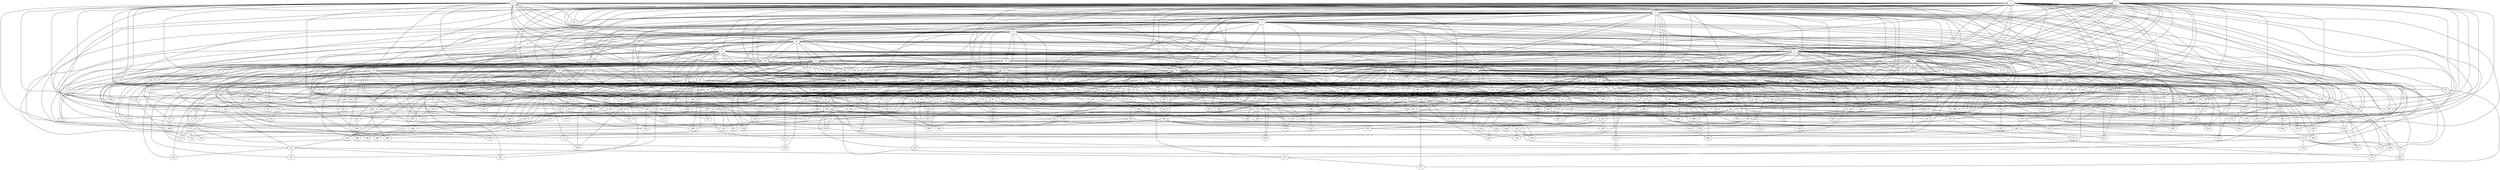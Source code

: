 strict graph "barabasi_albert_graph(400,3)" {
0;
1;
2;
3;
4;
5;
6;
7;
8;
9;
10;
11;
12;
13;
14;
15;
16;
17;
18;
19;
20;
21;
22;
23;
24;
25;
26;
27;
28;
29;
30;
31;
32;
33;
34;
35;
36;
37;
38;
39;
40;
41;
42;
43;
44;
45;
46;
47;
48;
49;
50;
51;
52;
53;
54;
55;
56;
57;
58;
59;
60;
61;
62;
63;
64;
65;
66;
67;
68;
69;
70;
71;
72;
73;
74;
75;
76;
77;
78;
79;
80;
81;
82;
83;
84;
85;
86;
87;
88;
89;
90;
91;
92;
93;
94;
95;
96;
97;
98;
99;
100;
101;
102;
103;
104;
105;
106;
107;
108;
109;
110;
111;
112;
113;
114;
115;
116;
117;
118;
119;
120;
121;
122;
123;
124;
125;
126;
127;
128;
129;
130;
131;
132;
133;
134;
135;
136;
137;
138;
139;
140;
141;
142;
143;
144;
145;
146;
147;
148;
149;
150;
151;
152;
153;
154;
155;
156;
157;
158;
159;
160;
161;
162;
163;
164;
165;
166;
167;
168;
169;
170;
171;
172;
173;
174;
175;
176;
177;
178;
179;
180;
181;
182;
183;
184;
185;
186;
187;
188;
189;
190;
191;
192;
193;
194;
195;
196;
197;
198;
199;
200;
201;
202;
203;
204;
205;
206;
207;
208;
209;
210;
211;
212;
213;
214;
215;
216;
217;
218;
219;
220;
221;
222;
223;
224;
225;
226;
227;
228;
229;
230;
231;
232;
233;
234;
235;
236;
237;
238;
239;
240;
241;
242;
243;
244;
245;
246;
247;
248;
249;
250;
251;
252;
253;
254;
255;
256;
257;
258;
259;
260;
261;
262;
263;
264;
265;
266;
267;
268;
269;
270;
271;
272;
273;
274;
275;
276;
277;
278;
279;
280;
281;
282;
283;
284;
285;
286;
287;
288;
289;
290;
291;
292;
293;
294;
295;
296;
297;
298;
299;
300;
301;
302;
303;
304;
305;
306;
307;
308;
309;
310;
311;
312;
313;
314;
315;
316;
317;
318;
319;
320;
321;
322;
323;
324;
325;
326;
327;
328;
329;
330;
331;
332;
333;
334;
335;
336;
337;
338;
339;
340;
341;
342;
343;
344;
345;
346;
347;
348;
349;
350;
351;
352;
353;
354;
355;
356;
357;
358;
359;
360;
361;
362;
363;
364;
365;
366;
367;
368;
369;
370;
371;
372;
373;
374;
375;
376;
377;
378;
379;
380;
381;
382;
383;
384;
385;
386;
387;
388;
389;
390;
391;
392;
393;
394;
395;
396;
397;
398;
399;
0 -- 385  [is_available=True, prob="0.394313761292"];
0 -- 3  [is_available=True, prob="1.0"];
0 -- 5  [is_available=True, prob="0.654101777728"];
0 -- 6  [is_available=True, prob="0.343181187937"];
0 -- 136  [is_available=True, prob="0.880665540861"];
0 -- 271  [is_available=True, prob="0.282402019379"];
0 -- 18  [is_available=True, prob="0.99222063134"];
0 -- 150  [is_available=True, prob="1.0"];
0 -- 196  [is_available=True, prob="0.437558964237"];
0 -- 218  [is_available=True, prob="0.308153723118"];
0 -- 39  [is_available=True, prob="0.78995483051"];
0 -- 168  [is_available=True, prob="0.84329902767"];
0 -- 43  [is_available=True, prob="1.0"];
0 -- 44  [is_available=True, prob="0.0202389104923"];
0 -- 179  [is_available=True, prob="0.932839503814"];
0 -- 52  [is_available=True, prob="0.690698798994"];
0 -- 185  [is_available=True, prob="0.0639375506415"];
0 -- 58  [is_available=True, prob="1.0"];
0 -- 61  [is_available=True, prob="1.0"];
0 -- 193  [is_available=True, prob="0.463833730071"];
0 -- 68  [is_available=True, prob="0.182783259467"];
0 -- 78  [is_available=True, prob="0.671964033312"];
0 -- 57  [is_available=True, prob="0.325505797895"];
0 -- 345  [is_available=True, prob="0.281977952379"];
0 -- 90  [is_available=True, prob="0.21672461201"];
0 -- 358  [is_available=True, prob="1.0"];
0 -- 106  [is_available=True, prob="0.0675638504189"];
0 -- 317  [is_available=True, prob="0.841090440211"];
1 -- 3  [is_available=True, prob="0.17289046377"];
1 -- 4  [is_available=True, prob="0.0844932435317"];
1 -- 9  [is_available=True, prob="1.0"];
1 -- 11  [is_available=True, prob="0.702603375272"];
1 -- 141  [is_available=True, prob="0.022009877071"];
1 -- 144  [is_available=True, prob="0.0303265347877"];
1 -- 145  [is_available=True, prob="0.41437947647"];
1 -- 19  [is_available=True, prob="0.0957056341578"];
1 -- 151  [is_available=True, prob="0.093768069585"];
1 -- 132  [is_available=True, prob="1.0"];
1 -- 27  [is_available=True, prob="1.0"];
1 -- 286  [is_available=True, prob="0.093671885538"];
1 -- 393  [is_available=True, prob="0.550788755157"];
1 -- 161  [is_available=True, prob="0.411357672554"];
1 -- 34  [is_available=True, prob="0.941772521185"];
1 -- 36  [is_available=True, prob="0.469796389935"];
1 -- 37  [is_available=True, prob="0.170269303869"];
1 -- 40  [is_available=True, prob="0.863376039141"];
1 -- 45  [is_available=True, prob="0.254480552637"];
1 -- 302  [is_available=True, prob="0.570142380076"];
1 -- 47  [is_available=True, prob="0.797404062237"];
1 -- 308  [is_available=True, prob="1.0"];
1 -- 55  [is_available=True, prob="0.175141001326"];
1 -- 59  [is_available=True, prob="0.870994369005"];
1 -- 194  [is_available=True, prob="0.378181216419"];
1 -- 68  [is_available=True, prob="0.176876482402"];
1 -- 69  [is_available=True, prob="0.881300168732"];
1 -- 73  [is_available=True, prob="0.690957624514"];
1 -- 330  [is_available=True, prob="0.0287815808209"];
1 -- 223  [is_available=True, prob="0.333345741417"];
1 -- 109  [is_available=True, prob="1.0"];
1 -- 239  [is_available=True, prob="0.690442607396"];
1 -- 368  [is_available=True, prob="0.658569557542"];
1 -- 147  [is_available=True, prob="1.0"];
1 -- 125  [is_available=True, prob="1.0"];
2 -- 3  [is_available=True, prob="0.589399490335"];
2 -- 4  [is_available=True, prob="0.682462065078"];
2 -- 5  [is_available=True, prob="0.115576549317"];
2 -- 6  [is_available=True, prob="0.0539365175598"];
2 -- 7  [is_available=True, prob="1.0"];
2 -- 8  [is_available=True, prob="0.181760852314"];
2 -- 9  [is_available=True, prob="0.786286452931"];
2 -- 12  [is_available=True, prob="0.678940836265"];
2 -- 15  [is_available=True, prob="1.0"];
2 -- 279  [is_available=True, prob="0.0683823291055"];
2 -- 265  [is_available=True, prob="1.0"];
2 -- 29  [is_available=True, prob="0.837421978709"];
2 -- 133  [is_available=True, prob="0.882662780864"];
2 -- 392  [is_available=True, prob="0.558900528958"];
2 -- 306  [is_available=True, prob="0.800922034667"];
2 -- 52  [is_available=True, prob="0.746683112681"];
2 -- 181  [is_available=True, prob="0.422790213194"];
2 -- 137  [is_available=True, prob="1.0"];
2 -- 316  [is_available=True, prob="0.092068958619"];
2 -- 61  [is_available=True, prob="0.0987425329142"];
2 -- 319  [is_available=True, prob="0.392210651"];
2 -- 193  [is_available=True, prob="0.226948528951"];
2 -- 198  [is_available=True, prob="0.450528543505"];
2 -- 73  [is_available=True, prob="0.576751426661"];
2 -- 348  [is_available=True, prob="0.533007238959"];
2 -- 97  [is_available=True, prob="0.38988398753"];
2 -- 379  [is_available=True, prob="0.644943244958"];
2 -- 235  [is_available=True, prob="0.0170993801641"];
2 -- 240  [is_available=True, prob="0.0343444953759"];
2 -- 248  [is_available=True, prob="0.314544407326"];
2 -- 123  [is_available=True, prob="1.0"];
2 -- 252  [is_available=True, prob="1.0"];
2 -- 126  [is_available=True, prob="0.718813450233"];
2 -- 383  [is_available=True, prob="0.234592883311"];
3 -- 4  [is_available=True, prob="0.986976168513"];
3 -- 5  [is_available=True, prob="0.506207994901"];
3 -- 7  [is_available=True, prob="0.918543681799"];
3 -- 136  [is_available=True, prob="0.753285453149"];
3 -- 388  [is_available=True, prob="1.0"];
3 -- 12  [is_available=True, prob="1.0"];
3 -- 18  [is_available=True, prob="0.373197428172"];
3 -- 19  [is_available=True, prob="0.861636109286"];
3 -- 148  [is_available=True, prob="0.194882407831"];
3 -- 22  [is_available=True, prob="0.0785268070498"];
3 -- 279  [is_available=True, prob="0.0084181069426"];
3 -- 25  [is_available=True, prob="0.88740172792"];
3 -- 26  [is_available=True, prob="0.694952360195"];
3 -- 29  [is_available=True, prob="0.778084952485"];
3 -- 133  [is_available=True, prob="0.637481283922"];
3 -- 32  [is_available=True, prob="0.0594458809933"];
3 -- 33  [is_available=True, prob="1.0"];
3 -- 34  [is_available=True, prob="0.736754379625"];
3 -- 35  [is_available=True, prob="0.567095809769"];
3 -- 293  [is_available=True, prob="0.603470121908"];
3 -- 300  [is_available=True, prob="0.826680077082"];
3 -- 174  [is_available=True, prob="0.471706217645"];
3 -- 304  [is_available=True, prob="0.117854405297"];
3 -- 48  [is_available=True, prob="0.908033686713"];
3 -- 178  [is_available=True, prob="1.0"];
3 -- 179  [is_available=True, prob="0.0392690528206"];
3 -- 188  [is_available=True, prob="0.976289444626"];
3 -- 61  [is_available=True, prob="0.809474825187"];
3 -- 63  [is_available=True, prob="0.186414367082"];
3 -- 326  [is_available=True, prob="0.175800675185"];
3 -- 72  [is_available=True, prob="0.363180631817"];
3 -- 77  [is_available=True, prob="0.451476949343"];
3 -- 206  [is_available=True, prob="0.906861313383"];
3 -- 338  [is_available=True, prob="0.834654834631"];
3 -- 83  [is_available=True, prob="0.874420475316"];
3 -- 84  [is_available=True, prob="0.793374782394"];
3 -- 85  [is_available=True, prob="0.109701577388"];
3 -- 344  [is_available=True, prob="1.0"];
3 -- 217  [is_available=True, prob="0.461530102276"];
3 -- 227  [is_available=True, prob="1.0"];
3 -- 363  [is_available=True, prob="0.50551490816"];
3 -- 114  [is_available=True, prob="0.0152439262559"];
3 -- 247  [is_available=True, prob="0.162096169317"];
3 -- 121  [is_available=True, prob="0.229890575556"];
4 -- 7  [is_available=True, prob="0.209555291699"];
4 -- 393  [is_available=True, prob="0.416983784868"];
4 -- 10  [is_available=True, prob="0.871821760726"];
4 -- 130  [is_available=True, prob="1.0"];
4 -- 14  [is_available=True, prob="1.0"];
4 -- 259  [is_available=True, prob="0.561857903113"];
4 -- 20  [is_available=True, prob="0.628193095092"];
4 -- 23  [is_available=True, prob="0.236600619495"];
4 -- 24  [is_available=True, prob="1.0"];
4 -- 153  [is_available=True, prob="0.415909172619"];
4 -- 283  [is_available=True, prob="0.302567679415"];
4 -- 28  [is_available=True, prob="0.418983390597"];
4 -- 285  [is_available=True, prob="1.0"];
4 -- 287  [is_available=True, prob="0.863900305824"];
4 -- 38  [is_available=True, prob="0.493987495372"];
4 -- 39  [is_available=True, prob="0.715589865164"];
4 -- 41  [is_available=True, prob="0.360285477586"];
4 -- 46  [is_available=True, prob="0.377353123375"];
4 -- 175  [is_available=True, prob="0.557796047191"];
4 -- 176  [is_available=True, prob="1.0"];
4 -- 50  [is_available=True, prob="0.225109439898"];
4 -- 51  [is_available=True, prob="0.589745063309"];
4 -- 54  [is_available=True, prob="0.082371177494"];
4 -- 68  [is_available=True, prob="1.0"];
4 -- 69  [is_available=True, prob="0.0854696001282"];
4 -- 326  [is_available=True, prob="0.347427641794"];
4 -- 397  [is_available=True, prob="0.638014786808"];
4 -- 81  [is_available=True, prob="0.664785256347"];
4 -- 83  [is_available=True, prob="0.469473480751"];
4 -- 84  [is_available=True, prob="0.748251721308"];
4 -- 89  [is_available=True, prob="0.218927979197"];
4 -- 94  [is_available=True, prob="0.406298256891"];
4 -- 97  [is_available=True, prob="1.0"];
4 -- 100  [is_available=True, prob="1.0"];
4 -- 102  [is_available=True, prob="0.237963473369"];
4 -- 248  [is_available=True, prob="0.977286084855"];
5 -- 6  [is_available=True, prob="1.0"];
5 -- 8  [is_available=True, prob="0.400160092332"];
5 -- 15  [is_available=True, prob="0.680035125023"];
5 -- 16  [is_available=True, prob="0.817738862347"];
5 -- 131  [is_available=True, prob="0.741061414785"];
5 -- 149  [is_available=True, prob="0.714820807917"];
5 -- 235  [is_available=True, prob="0.0127585709801"];
5 -- 27  [is_available=True, prob="1.0"];
5 -- 31  [is_available=True, prob="0.4902097378"];
5 -- 32  [is_available=True, prob="1.0"];
5 -- 36  [is_available=True, prob="0.465599617044"];
5 -- 45  [is_available=True, prob="0.219715196313"];
5 -- 287  [is_available=True, prob="0.0948845764882"];
5 -- 178  [is_available=True, prob="0.654484210879"];
5 -- 54  [is_available=True, prob="1.0"];
5 -- 184  [is_available=True, prob="1.0"];
5 -- 159  [is_available=True, prob="1.0"];
5 -- 60  [is_available=True, prob="0.17260983914"];
5 -- 64  [is_available=True, prob="0.605097187832"];
5 -- 70  [is_available=True, prob="0.570674224074"];
5 -- 275  [is_available=True, prob="0.388848762023"];
5 -- 76  [is_available=True, prob="1.0"];
5 -- 80  [is_available=True, prob="0.951491103376"];
5 -- 219  [is_available=True, prob="0.421940069809"];
5 -- 95  [is_available=True, prob="0.789948524656"];
5 -- 315  [is_available=True, prob="0.76385320585"];
5 -- 107  [is_available=True, prob="1.0"];
5 -- 241  [is_available=True, prob="1.0"];
5 -- 115  [is_available=True, prob="0.660350991134"];
5 -- 120  [is_available=True, prob="0.975352923101"];
5 -- 127  [is_available=True, prob="0.898121887719"];
6 -- 128  [is_available=True, prob="0.412645776463"];
6 -- 8  [is_available=True, prob="0.111936686937"];
6 -- 12  [is_available=True, prob="0.447203459487"];
6 -- 194  [is_available=True, prob="0.519119628674"];
6 -- 16  [is_available=True, prob="0.209992873146"];
6 -- 274  [is_available=True, prob="1.0"];
6 -- 20  [is_available=True, prob="0.816176985957"];
6 -- 26  [is_available=True, prob="0.448689075538"];
6 -- 283  [is_available=True, prob="0.432277391292"];
6 -- 30  [is_available=True, prob="0.640185284293"];
6 -- 133  [is_available=True, prob="0.0335177927154"];
6 -- 38  [is_available=True, prob="0.333306153884"];
6 -- 40  [is_available=True, prob="0.451841425703"];
6 -- 170  [is_available=True, prob="0.836780840206"];
6 -- 49  [is_available=True, prob="0.938828571085"];
6 -- 180  [is_available=True, prob="0.180669510805"];
6 -- 55  [is_available=True, prob="0.881360485674"];
6 -- 66  [is_available=True, prob="0.858379829753"];
6 -- 389  [is_available=True, prob="0.980278014173"];
6 -- 77  [is_available=True, prob="0.52484227947"];
6 -- 386  [is_available=True, prob="0.69003366812"];
6 -- 207  [is_available=True, prob="1.0"];
6 -- 209  [is_available=True, prob="0.00884994461302"];
6 -- 86  [is_available=True, prob="1.0"];
6 -- 218  [is_available=True, prob="0.672721296515"];
6 -- 354  [is_available=True, prob="1.0"];
6 -- 166  [is_available=True, prob="0.213902032215"];
6 -- 239  [is_available=True, prob="1.0"];
6 -- 113  [is_available=True, prob="0.271219208015"];
6 -- 370  [is_available=True, prob="0.470092769107"];
6 -- 251  [is_available=True, prob="0.507237514257"];
6 -- 126  [is_available=True, prob="1.0"];
7 -- 11  [is_available=True, prob="0.294021329704"];
7 -- 13  [is_available=True, prob="0.25752649087"];
7 -- 14  [is_available=True, prob="0.689507675416"];
7 -- 21  [is_available=True, prob="1.0"];
7 -- 24  [is_available=True, prob="1.0"];
7 -- 161  [is_available=True, prob="1.0"];
7 -- 292  [is_available=True, prob="0.504329411493"];
7 -- 44  [is_available=True, prob="1.0"];
7 -- 174  [is_available=True, prob="1.0"];
7 -- 191  [is_available=True, prob="1.0"];
7 -- 197  [is_available=True, prob="0.118928473961"];
7 -- 289  [is_available=True, prob="1.0"];
7 -- 354  [is_available=True, prob="0.323538293385"];
7 -- 85  [is_available=True, prob="1.0"];
7 -- 346  [is_available=True, prob="0.594911533729"];
7 -- 97  [is_available=True, prob="0.673637206995"];
7 -- 98  [is_available=True, prob="0.286698421383"];
7 -- 355  [is_available=True, prob="0.632480250429"];
7 -- 234  [is_available=True, prob="0.150426622196"];
7 -- 112  [is_available=True, prob="0.86293375826"];
7 -- 241  [is_available=True, prob="0.856134732546"];
7 -- 117  [is_available=True, prob="0.274899271632"];
8 -- 9  [is_available=True, prob="0.95459509378"];
8 -- 10  [is_available=True, prob="0.694763260849"];
8 -- 11  [is_available=True, prob="0.249609098591"];
8 -- 16  [is_available=True, prob="0.851275896484"];
8 -- 273  [is_available=True, prob="0.816119819057"];
8 -- 18  [is_available=True, prob="0.797312138569"];
8 -- 195  [is_available=True, prob="1.0"];
8 -- 150  [is_available=True, prob="0.0182472721622"];
8 -- 303  [is_available=True, prob="0.220543187991"];
8 -- 176  [is_available=True, prob="0.0393654933338"];
8 -- 43  [is_available=True, prob="1.0"];
8 -- 46  [is_available=True, prob="0.386371114944"];
8 -- 47  [is_available=True, prob="0.0622021814411"];
8 -- 48  [is_available=True, prob="0.604137329644"];
8 -- 192  [is_available=True, prob="1.0"];
8 -- 67  [is_available=True, prob="0.000635975315844"];
8 -- 92  [is_available=True, prob="0.264382029506"];
8 -- 225  [is_available=True, prob="0.80326431921"];
8 -- 357  [is_available=True, prob="0.17032330312"];
8 -- 233  [is_available=True, prob="0.957349464552"];
8 -- 121  [is_available=True, prob="1.0"];
8 -- 122  [is_available=True, prob="0.71618905404"];
8 -- 252  [is_available=True, prob="1.0"];
9 -- 256  [is_available=True, prob="1.0"];
9 -- 10  [is_available=True, prob="0.713588706801"];
9 -- 142  [is_available=True, prob="0.86243531214"];
9 -- 143  [is_available=True, prob="1.0"];
9 -- 17  [is_available=True, prob="0.504214680673"];
9 -- 19  [is_available=True, prob="0.372305723985"];
9 -- 20  [is_available=True, prob="0.303064963778"];
9 -- 23  [is_available=True, prob="1.0"];
9 -- 288  [is_available=True, prob="0.658566057872"];
9 -- 34  [is_available=True, prob="0.632573789211"];
9 -- 38  [is_available=True, prob="1.0"];
9 -- 167  [is_available=True, prob="0.298232252235"];
9 -- 168  [is_available=True, prob="1.0"];
9 -- 43  [is_available=True, prob="0.909490949775"];
9 -- 301  [is_available=True, prob="0.0127600699325"];
9 -- 47  [is_available=True, prob="0.858983511868"];
9 -- 51  [is_available=True, prob="0.368770566378"];
9 -- 310  [is_available=True, prob="0.422674444002"];
9 -- 202  [is_available=True, prob="0.142717477822"];
9 -- 195  [is_available=True, prob="1.0"];
9 -- 374  [is_available=True, prob="0.141006352683"];
9 -- 74  [is_available=True, prob="1.0"];
9 -- 204  [is_available=True, prob="0.859453542677"];
9 -- 80  [is_available=True, prob="0.289441030231"];
9 -- 91  [is_available=True, prob="0.278185552625"];
9 -- 221  [is_available=True, prob="0.3018382854"];
9 -- 356  [is_available=True, prob="0.252066079919"];
9 -- 229  [is_available=True, prob="1.0"];
9 -- 116  [is_available=True, prob="0.166371784519"];
9 -- 349  [is_available=True, prob="0.462054365896"];
9 -- 376  [is_available=True, prob="0.784937099087"];
9 -- 148  [is_available=True, prob="0.741906536713"];
10 -- 260  [is_available=True, prob="0.879829097784"];
10 -- 13  [is_available=True, prob="1.0"];
10 -- 14  [is_available=True, prob="0.617459166739"];
10 -- 15  [is_available=True, prob="1.0"];
10 -- 17  [is_available=True, prob="0.32282391649"];
10 -- 21  [is_available=True, prob="0.343013099003"];
10 -- 22  [is_available=True, prob="0.863215848848"];
10 -- 25  [is_available=True, prob="0.756988906419"];
10 -- 26  [is_available=True, prob="0.415336438674"];
10 -- 28  [is_available=True, prob="1.0"];
10 -- 346  [is_available=True, prob="0.733019730419"];
10 -- 30  [is_available=True, prob="0.0179877945843"];
10 -- 41  [is_available=True, prob="1.0"];
10 -- 44  [is_available=True, prob="0.517432291339"];
10 -- 221  [is_available=True, prob="1.0"];
10 -- 52  [is_available=True, prob="0.427475193102"];
10 -- 53  [is_available=True, prob="0.809838347185"];
10 -- 300  [is_available=True, prob="0.047115064126"];
10 -- 58  [is_available=True, prob="0.623884032696"];
10 -- 60  [is_available=True, prob="0.0375203939251"];
10 -- 64  [is_available=True, prob="0.487908875398"];
10 -- 67  [is_available=True, prob="0.634073725152"];
10 -- 69  [is_available=True, prob="0.901652743096"];
10 -- 71  [is_available=True, prob="1.0"];
10 -- 72  [is_available=True, prob="0.898288231572"];
10 -- 311  [is_available=True, prob="1.0"];
10 -- 78  [is_available=True, prob="0.292520073426"];
10 -- 337  [is_available=True, prob="0.166852091011"];
10 -- 338  [is_available=True, prob="0.0484728804352"];
10 -- 341  [is_available=True, prob="0.525854702146"];
10 -- 87  [is_available=True, prob="0.195827969407"];
10 -- 218  [is_available=True, prob="1.0"];
10 -- 143  [is_available=True, prob="0.43979701657"];
10 -- 93  [is_available=True, prob="0.617667268906"];
10 -- 222  [is_available=True, prob="0.927867054968"];
10 -- 145  [is_available=True, prob="0.107588900916"];
10 -- 111  [is_available=True, prob="0.785505545479"];
10 -- 116  [is_available=True, prob="0.149493070485"];
10 -- 381  [is_available=True, prob="0.0910179006191"];
11 -- 13  [is_available=True, prob="0.508668614663"];
11 -- 146  [is_available=True, prob="1.0"];
11 -- 157  [is_available=True, prob="0.569491647223"];
12 -- 134  [is_available=True, prob="0.116468813046"];
12 -- 392  [is_available=True, prob="1.0"];
12 -- 197  [is_available=True, prob="1.0"];
12 -- 17  [is_available=True, prob="0.510735786851"];
12 -- 210  [is_available=True, prob="1.0"];
12 -- 87  [is_available=True, prob="0.991773600392"];
12 -- 56  [is_available=True, prob="1.0"];
12 -- 282  [is_available=True, prob="1.0"];
12 -- 31  [is_available=True, prob="0.920922380549"];
13 -- 98  [is_available=True, prob="1.0"];
13 -- 265  [is_available=True, prob="1.0"];
13 -- 204  [is_available=True, prob="0.74706188336"];
13 -- 206  [is_available=True, prob="1.0"];
13 -- 240  [is_available=True, prob="1.0"];
13 -- 254  [is_available=True, prob="0.643030015697"];
13 -- 214  [is_available=True, prob="0.563823840988"];
13 -- 158  [is_available=True, prob="0.23523615724"];
14 -- 96  [is_available=True, prob="0.116921315187"];
14 -- 306  [is_available=True, prob="1.0"];
14 -- 340  [is_available=True, prob="1.0"];
14 -- 29  [is_available=True, prob="0.117868797899"];
15 -- 146  [is_available=True, prob="0.936598608418"];
15 -- 21  [is_available=True, prob="0.47892457558"];
15 -- 23  [is_available=True, prob="0.664555024546"];
15 -- 25  [is_available=True, prob="0.330679531241"];
15 -- 157  [is_available=True, prob="0.00646470935563"];
15 -- 286  [is_available=True, prob="0.156988724772"];
15 -- 32  [is_available=True, prob="1.0"];
15 -- 166  [is_available=True, prob="1.0"];
15 -- 42  [is_available=True, prob="1.0"];
15 -- 172  [is_available=True, prob="0.460990084405"];
15 -- 301  [is_available=True, prob="0.0902778780805"];
15 -- 64  [is_available=True, prob="0.796025959516"];
15 -- 327  [is_available=True, prob="0.624066602149"];
15 -- 74  [is_available=True, prob="0.85562270962"];
15 -- 332  [is_available=True, prob="0.37412214018"];
15 -- 205  [is_available=True, prob="1.0"];
15 -- 212  [is_available=True, prob="0.949701023836"];
15 -- 92  [is_available=True, prob="0.724115819169"];
15 -- 95  [is_available=True, prob="1.0"];
15 -- 226  [is_available=True, prob="0.620156076423"];
15 -- 101  [is_available=True, prob="1.0"];
15 -- 242  [is_available=True, prob="0.601498591811"];
16 -- 256  [is_available=True, prob="0.1304569855"];
16 -- 132  [is_available=True, prob="0.286101482784"];
16 -- 39  [is_available=True, prob="0.486483438538"];
16 -- 138  [is_available=True, prob="1.0"];
16 -- 171  [is_available=True, prob="0.848725180199"];
16 -- 173  [is_available=True, prob="1.0"];
16 -- 80  [is_available=True, prob="0.798315641996"];
16 -- 152  [is_available=True, prob="0.0234344953141"];
16 -- 24  [is_available=True, prob="1.0"];
16 -- 185  [is_available=True, prob="0.448152930335"];
16 -- 186  [is_available=True, prob="1.0"];
16 -- 362  [is_available=True, prob="0.00875094401587"];
16 -- 394  [is_available=True, prob="1.0"];
17 -- 160  [is_available=True, prob="0.862841744081"];
17 -- 35  [is_available=True, prob="0.287492117463"];
17 -- 36  [is_available=True, prob="1.0"];
17 -- 261  [is_available=True, prob="1.0"];
17 -- 70  [is_available=True, prob="0.309537214266"];
17 -- 115  [is_available=True, prob="0.57299396017"];
17 -- 247  [is_available=True, prob="0.288157770816"];
17 -- 344  [is_available=True, prob="0.525099196512"];
17 -- 293  [is_available=True, prob="1.0"];
18 -- 70  [is_available=True, prob="0.657963094295"];
18 -- 172  [is_available=True, prob="0.845478473338"];
18 -- 48  [is_available=True, prob="1.0"];
18 -- 81  [is_available=True, prob="0.514146743562"];
18 -- 251  [is_available=True, prob="0.518863669753"];
18 -- 87  [is_available=True, prob="0.986301838886"];
18 -- 344  [is_available=True, prob="0.453322056078"];
18 -- 59  [is_available=True, prob="0.59134546549"];
19 -- 164  [is_available=True, prob="1.0"];
19 -- 261  [is_available=True, prob="0.839224430063"];
19 -- 264  [is_available=True, prob="0.365455355622"];
19 -- 170  [is_available=True, prob="0.316891070907"];
19 -- 383  [is_available=True, prob="0.529956105442"];
19 -- 183  [is_available=True, prob="1.0"];
19 -- 152  [is_available=True, prob="0.344001045529"];
19 -- 314  [is_available=True, prob="0.842462686687"];
19 -- 191  [is_available=True, prob="0.112737825535"];
19 -- 253  [is_available=True, prob="0.190652084102"];
19 -- 63  [is_available=True, prob="1.0"];
20 -- 123  [is_available=True, prob="0.853398380535"];
20 -- 118  [is_available=True, prob="0.925590316833"];
20 -- 107  [is_available=True, prob="1.0"];
20 -- 50  [is_available=True, prob="1.0"];
20 -- 22  [is_available=True, prob="0.408975893091"];
20 -- 105  [is_available=True, prob="0.674548946315"];
20 -- 186  [is_available=True, prob="1.0"];
20 -- 119  [is_available=True, prob="0.680073501654"];
20 -- 28  [is_available=True, prob="0.164202840166"];
20 -- 62  [is_available=True, prob="0.0516414076903"];
21 -- 33  [is_available=True, prob="1.0"];
21 -- 259  [is_available=True, prob="0.891481159853"];
21 -- 246  [is_available=True, prob="1.0"];
21 -- 169  [is_available=True, prob="0.787723293041"];
21 -- 213  [is_available=True, prob="0.638039893965"];
21 -- 86  [is_available=True, prob="0.990044858238"];
21 -- 280  [is_available=True, prob="0.427656861515"];
21 -- 155  [is_available=True, prob="0.405314077437"];
21 -- 325  [is_available=True, prob="1.0"];
22 -- 158  [is_available=True, prob="0.619535210444"];
22 -- 162  [is_available=True, prob="0.0275128473556"];
22 -- 170  [is_available=True, prob="0.750633342451"];
22 -- 171  [is_available=True, prob="0.141825622563"];
22 -- 45  [is_available=True, prob="0.178413770856"];
22 -- 184  [is_available=True, prob="0.629751482143"];
22 -- 187  [is_available=True, prob="1.0"];
22 -- 394  [is_available=True, prob="0.205545540532"];
22 -- 318  [is_available=True, prob="0.0441672435705"];
22 -- 65  [is_available=True, prob="1.0"];
22 -- 202  [is_available=True, prob="1.0"];
22 -- 79  [is_available=True, prob="0.392322870494"];
22 -- 338  [is_available=True, prob="0.578062861273"];
22 -- 212  [is_available=True, prob="0.290394850216"];
22 -- 88  [is_available=True, prob="0.88937035255"];
22 -- 335  [is_available=True, prob="1.0"];
22 -- 228  [is_available=True, prob="0.987866090245"];
22 -- 104  [is_available=True, prob="0.893506811482"];
22 -- 120  [is_available=True, prob="0.622213568547"];
22 -- 121  [is_available=True, prob="0.993982207561"];
22 -- 381  [is_available=True, prob="0.405022232072"];
22 -- 127  [is_available=True, prob="1.0"];
23 -- 96  [is_available=True, prob="0.533434957487"];
23 -- 390  [is_available=True, prob="1.0"];
23 -- 166  [is_available=True, prob="0.729830690928"];
23 -- 104  [is_available=True, prob="0.501711812874"];
23 -- 78  [is_available=True, prob="1.0"];
23 -- 200  [is_available=True, prob="0.205352272687"];
23 -- 213  [is_available=True, prob="0.425893178807"];
23 -- 41  [is_available=True, prob="0.0309880731506"];
23 -- 185  [is_available=True, prob="0.492129849151"];
23 -- 122  [is_available=True, prob="1.0"];
23 -- 378  [is_available=True, prob="1.0"];
24 -- 322  [is_available=True, prob="0.9868314072"];
24 -- 134  [is_available=True, prob="0.605548205005"];
24 -- 108  [is_available=True, prob="1.0"];
24 -- 111  [is_available=True, prob="0.791602219991"];
24 -- 49  [is_available=True, prob="0.25221810294"];
24 -- 148  [is_available=True, prob="0.499765331629"];
24 -- 373  [is_available=True, prob="1.0"];
24 -- 182  [is_available=True, prob="0.425370162678"];
24 -- 88  [is_available=True, prob="1.0"];
24 -- 63  [is_available=True, prob="0.838560378772"];
24 -- 31  [is_available=True, prob="0.910924687173"];
25 -- 134  [is_available=True, prob="0.202052231547"];
25 -- 270  [is_available=True, prob="1.0"];
25 -- 283  [is_available=True, prob="0.269622258362"];
25 -- 290  [is_available=True, prob="0.986834103658"];
25 -- 27  [is_available=True, prob="0.780298186302"];
25 -- 165  [is_available=True, prob="0.538160443955"];
25 -- 40  [is_available=True, prob="0.152983082333"];
25 -- 298  [is_available=True, prob="0.27097638806"];
25 -- 51  [is_available=True, prob="1.0"];
25 -- 54  [is_available=True, prob="1.0"];
25 -- 313  [is_available=True, prob="0.946783038868"];
25 -- 398  [is_available=True, prob="0.7488111757"];
25 -- 219  [is_available=True, prob="0.207185347981"];
25 -- 93  [is_available=True, prob="1.0"];
25 -- 230  [is_available=True, prob="0.699581600586"];
25 -- 234  [is_available=True, prob="0.869517115497"];
25 -- 363  [is_available=True, prob="0.745053051707"];
25 -- 240  [is_available=True, prob="1.0"];
25 -- 245  [is_available=True, prob="0.34950813991"];
25 -- 253  [is_available=True, prob="0.0865049854829"];
26 -- 224  [is_available=True, prob="0.997189276866"];
26 -- 194  [is_available=True, prob="0.755073126329"];
26 -- 37  [is_available=True, prob="0.0540689491211"];
26 -- 296  [is_available=True, prob="0.0805322438559"];
26 -- 203  [is_available=True, prob="0.578568187885"];
26 -- 204  [is_available=True, prob="0.831629559594"];
26 -- 142  [is_available=True, prob="0.863614242566"];
26 -- 207  [is_available=True, prob="0.119037273328"];
26 -- 112  [is_available=True, prob="0.263323258149"];
26 -- 280  [is_available=True, prob="0.0504209021088"];
26 -- 115  [is_available=True, prob="0.909941574721"];
26 -- 214  [is_available=True, prob="0.195754473547"];
26 -- 55  [is_available=True, prob="0.329282139183"];
26 -- 56  [is_available=True, prob="0.850491381722"];
26 -- 313  [is_available=True, prob="1.0"];
26 -- 90  [is_available=True, prob="0.654236674043"];
26 -- 374  [is_available=True, prob="0.933014915532"];
26 -- 30  [is_available=True, prob="0.160977005469"];
27 -- 163  [is_available=True, prob="0.423724571993"];
27 -- 241  [is_available=True, prob="0.768973995253"];
27 -- 83  [is_available=True, prob="0.478641128876"];
27 -- 59  [is_available=True, prob="0.0878726244559"];
28 -- 384  [is_available=True, prob="1.0"];
28 -- 296  [is_available=True, prob="0.41294049661"];
28 -- 304  [is_available=True, prob="0.316783983236"];
28 -- 187  [is_available=True, prob="1.0"];
28 -- 156  [is_available=True, prob="0.4751854654"];
28 -- 42  [is_available=True, prob="1.0"];
29 -- 33  [is_available=True, prob="0.567319905858"];
29 -- 73  [is_available=True, prob="0.32103051883"];
29 -- 234  [is_available=True, prob="0.219650135589"];
29 -- 76  [is_available=True, prob="0.718909399919"];
29 -- 162  [is_available=True, prob="0.203294941515"];
29 -- 236  [is_available=True, prob="1.0"];
29 -- 58  [is_available=True, prob="1.0"];
29 -- 318  [is_available=True, prob="0.127078011371"];
29 -- 159  [is_available=True, prob="0.62756680765"];
30 -- 209  [is_available=True, prob="1.0"];
30 -- 127  [is_available=True, prob="0.493113636177"];
31 -- 42  [is_available=True, prob="0.235333046006"];
31 -- 339  [is_available=True, prob="0.0512406631513"];
31 -- 86  [is_available=True, prob="0.922597146412"];
32 -- 35  [is_available=True, prob="1.0"];
32 -- 147  [is_available=True, prob="1.0"];
32 -- 37  [is_available=True, prob="0.931835745174"];
32 -- 137  [is_available=True, prob="1.0"];
32 -- 340  [is_available=True, prob="1.0"];
32 -- 303  [is_available=True, prob="0.0340205463385"];
32 -- 126  [is_available=True, prob="0.209049110838"];
33 -- 320  [is_available=True, prob="0.869519009316"];
33 -- 263  [is_available=True, prob="0.627163682915"];
33 -- 233  [is_available=True, prob="0.381621169165"];
33 -- 106  [is_available=True, prob="0.687486714773"];
33 -- 366  [is_available=True, prob="0.0790778753012"];
33 -- 220  [is_available=True, prob="1.0"];
33 -- 189  [is_available=True, prob="1.0"];
33 -- 94  [is_available=True, prob="0.480375415803"];
34 -- 164  [is_available=True, prob="0.756686348907"];
34 -- 102  [is_available=True, prob="0.210864679251"];
34 -- 71  [is_available=True, prob="0.185816438318"];
34 -- 200  [is_available=True, prob="1.0"];
34 -- 46  [is_available=True, prob="1.0"];
34 -- 367  [is_available=True, prob="0.248762378605"];
34 -- 176  [is_available=True, prob="1.0"];
34 -- 232  [is_available=True, prob="0.111140658474"];
34 -- 99  [is_available=True, prob="0.247086165329"];
34 -- 53  [is_available=True, prob="1.0"];
34 -- 297  [is_available=True, prob="1.0"];
34 -- 57  [is_available=True, prob="0.538838451857"];
34 -- 122  [is_available=True, prob="1.0"];
34 -- 156  [is_available=True, prob="0.244431909801"];
34 -- 313  [is_available=True, prob="0.196092598722"];
34 -- 361  [is_available=True, prob="0.476846928006"];
35 -- 135  [is_available=True, prob="0.891638433493"];
35 -- 332  [is_available=True, prob="0.90925583434"];
35 -- 205  [is_available=True, prob="0.649536079654"];
35 -- 336  [is_available=True, prob="1.0"];
35 -- 119  [is_available=True, prob="1.0"];
35 -- 190  [is_available=True, prob="0.0123698423288"];
36 -- 360  [is_available=True, prob="0.153940581913"];
36 -- 369  [is_available=True, prob="0.616871387177"];
36 -- 104  [is_available=True, prob="0.933530348263"];
36 -- 252  [is_available=True, prob="1.0"];
36 -- 82  [is_available=True, prob="0.147612295504"];
36 -- 110  [is_available=True, prob="0.379741854918"];
36 -- 50  [is_available=True, prob="0.601889592026"];
36 -- 179  [is_available=True, prob="0.458508109628"];
36 -- 84  [is_available=True, prob="0.773814553919"];
36 -- 309  [is_available=True, prob="1.0"];
36 -- 216  [is_available=True, prob="0.606958411322"];
36 -- 188  [is_available=True, prob="0.794588080632"];
36 -- 254  [is_available=True, prob="1.0"];
37 -- 74  [is_available=True, prob="0.232412462497"];
37 -- 302  [is_available=True, prob="1.0"];
37 -- 177  [is_available=True, prob="0.70751504181"];
37 -- 249  [is_available=True, prob="0.464626632459"];
38 -- 66  [is_available=True, prob="0.817104826283"];
38 -- 375  [is_available=True, prob="0.527838887763"];
38 -- 243  [is_available=True, prob="0.655539247461"];
38 -- 215  [is_available=True, prob="0.277422053182"];
38 -- 396  [is_available=True, prob="1.0"];
38 -- 177  [is_available=True, prob="0.76118888974"];
38 -- 147  [is_available=True, prob="0.752876811359"];
38 -- 181  [is_available=True, prob="0.938428722067"];
38 -- 183  [is_available=True, prob="0.0504844013342"];
38 -- 343  [is_available=True, prob="1.0"];
38 -- 250  [is_available=True, prob="1.0"];
38 -- 92  [is_available=True, prob="0.305948644729"];
38 -- 255  [is_available=True, prob="0.0362653849883"];
39 -- 353  [is_available=True, prob="0.153623632009"];
39 -- 235  [is_available=True, prob="0.456980212146"];
39 -- 271  [is_available=True, prob="1.0"];
39 -- 117  [is_available=True, prob="1.0"];
39 -- 182  [is_available=True, prob="0.555838377913"];
39 -- 348  [is_available=True, prob="0.423154676564"];
39 -- 381  [is_available=True, prob="0.713705516231"];
39 -- 181  [is_available=True, prob="0.429530660999"];
40 -- 163  [is_available=True, prob="0.230613778816"];
40 -- 196  [is_available=True, prob="1.0"];
40 -- 65  [is_available=True, prob="0.328268334807"];
40 -- 297  [is_available=True, prob="1.0"];
40 -- 75  [is_available=True, prob="0.677918121367"];
40 -- 77  [is_available=True, prob="0.480334070304"];
40 -- 82  [is_available=True, prob="1.0"];
40 -- 350  [is_available=True, prob="1.0"];
40 -- 155  [is_available=True, prob="0.942624174998"];
40 -- 62  [is_available=True, prob="0.694190130305"];
40 -- 95  [is_available=True, prob="0.988873545898"];
41 -- 258  [is_available=True, prob="0.793074707208"];
41 -- 100  [is_available=True, prob="1.0"];
41 -- 326  [is_available=True, prob="0.843289746703"];
41 -- 284  [is_available=True, prob="0.574883940167"];
42 -- 357  [is_available=True, prob="0.207196580132"];
43 -- 257  [is_available=True, prob="0.892259531808"];
43 -- 208  [is_available=True, prob="0.218763959443"];
43 -- 201  [is_available=True, prob="0.704256243445"];
45 -- 66  [is_available=True, prob="0.332337510188"];
45 -- 139  [is_available=True, prob="0.303330642181"];
45 -- 113  [is_available=True, prob="0.61891343516"];
45 -- 103  [is_available=True, prob="0.233158964686"];
45 -- 75  [is_available=True, prob="0.0633763558817"];
45 -- 333  [is_available=True, prob="1.0"];
45 -- 302  [is_available=True, prob="0.648345881436"];
45 -- 49  [is_available=True, prob="0.801921850724"];
45 -- 242  [is_available=True, prob="0.507682628428"];
45 -- 371  [is_available=True, prob="0.230255258623"];
45 -- 53  [is_available=True, prob="0.924760187883"];
45 -- 119  [is_available=True, prob="0.480906068232"];
45 -- 216  [is_available=True, prob="0.905140181161"];
45 -- 324  [is_available=True, prob="0.0301902966861"];
46 -- 199  [is_available=True, prob="0.63525279856"];
46 -- 298  [is_available=True, prob="0.215237881136"];
46 -- 359  [is_available=True, prob="1.0"];
46 -- 238  [is_available=True, prob="1.0"];
46 -- 111  [is_available=True, prob="0.514284011772"];
46 -- 334  [is_available=True, prob="0.988738114977"];
46 -- 56  [is_available=True, prob="0.320161843238"];
46 -- 345  [is_available=True, prob="0.593161443402"];
46 -- 60  [is_available=True, prob="0.608271503734"];
47 -- 352  [is_available=True, prob="1.0"];
47 -- 98  [is_available=True, prob="0.899358100508"];
47 -- 357  [is_available=True, prob="1.0"];
47 -- 76  [is_available=True, prob="1.0"];
47 -- 109  [is_available=True, prob="1.0"];
47 -- 209  [is_available=True, prob="0.437628100918"];
47 -- 212  [is_available=True, prob="1.0"];
47 -- 255  [is_available=True, prob="0.177207186639"];
48 -- 337  [is_available=True, prob="1.0"];
48 -- 361  [is_available=True, prob="0.263773081492"];
48 -- 328  [is_available=True, prob="1.0"];
48 -- 131  [is_available=True, prob="0.417382289588"];
48 -- 150  [is_available=True, prob="0.401916512463"];
48 -- 311  [is_available=True, prob="0.0651060109968"];
49 -- 67  [is_available=True, prob="1.0"];
49 -- 169  [is_available=True, prob="0.567232685459"];
49 -- 142  [is_available=True, prob="0.437087515207"];
49 -- 144  [is_available=True, prob="1.0"];
49 -- 305  [is_available=True, prob="0.575712610896"];
49 -- 238  [is_available=True, prob="1.0"];
49 -- 374  [is_available=True, prob="0.360646736833"];
49 -- 62  [is_available=True, prob="0.137883178301"];
50 -- 139  [is_available=True, prob="0.717196143028"];
50 -- 158  [is_available=True, prob="0.688466139893"];
51 -- 263  [is_available=True, prob="1.0"];
51 -- 188  [is_available=True, prob="0.906254701326"];
52 -- 65  [is_available=True, prob="0.457686675645"];
52 -- 99  [is_available=True, prob="0.870033681251"];
52 -- 101  [is_available=True, prob="0.0772652061423"];
52 -- 230  [is_available=True, prob="0.323207762668"];
52 -- 129  [is_available=True, prob="0.90203214363"];
52 -- 391  [is_available=True, prob="0.722291064199"];
52 -- 308  [is_available=True, prob="1.0"];
52 -- 309  [is_available=True, prob="0.326872626755"];
52 -- 215  [is_available=True, prob="0.758512188326"];
52 -- 312  [is_available=True, prob="0.834400866866"];
53 -- 117  [is_available=True, prob="1.0"];
53 -- 120  [is_available=True, prob="1.0"];
53 -- 91  [is_available=True, prob="0.729567289775"];
54 -- 108  [is_available=True, prob="0.690255832668"];
55 -- 279  [is_available=True, prob="0.944999531765"];
55 -- 171  [is_available=True, prob="0.425395614475"];
55 -- 196  [is_available=True, prob="0.994187141268"];
55 -- 264  [is_available=True, prob="0.13287302773"];
55 -- 233  [is_available=True, prob="0.715594393347"];
55 -- 362  [is_available=True, prob="1.0"];
55 -- 139  [is_available=True, prob="0.971570243046"];
55 -- 364  [is_available=True, prob="0.829474109902"];
55 -- 305  [is_available=True, prob="1.0"];
55 -- 373  [is_available=True, prob="0.681830960591"];
55 -- 249  [is_available=True, prob="0.682815587922"];
55 -- 57  [is_available=True, prob="0.828090145925"];
55 -- 315  [is_available=True, prob="0.116152085723"];
55 -- 220  [is_available=True, prob="0.459598231549"];
55 -- 90  [is_available=True, prob="0.0251649084162"];
56 -- 289  [is_available=True, prob="0.380858716287"];
56 -- 330  [is_available=True, prob="0.182959409649"];
56 -- 114  [is_available=True, prob="0.984268753349"];
57 -- 361  [is_available=True, prob="1.0"];
57 -- 75  [is_available=True, prob="0.741442065703"];
57 -- 399  [is_available=True, prob="1.0"];
57 -- 244  [is_available=True, prob="0.751706574999"];
57 -- 343  [is_available=True, prob="0.88974370157"];
58 -- 128  [is_available=True, prob="0.933258845798"];
58 -- 294  [is_available=True, prob="0.181507334932"];
58 -- 103  [is_available=True, prob="0.1633617084"];
58 -- 281  [is_available=True, prob="0.0199619562425"];
59 -- 227  [is_available=True, prob="0.662604820226"];
59 -- 237  [is_available=True, prob="0.621518848226"];
59 -- 124  [is_available=True, prob="0.103964225137"];
60 -- 226  [is_available=True, prob="0.749483040116"];
60 -- 211  [is_available=True, prob="1.0"];
62 -- 140  [is_available=True, prob="0.307866176455"];
62 -- 266  [is_available=True, prob="0.354464171633"];
63 -- 110  [is_available=True, prob="0.111113275081"];
64 -- 387  [is_available=True, prob="0.000832005626765"];
64 -- 307  [is_available=True, prob="0.707480310499"];
64 -- 93  [is_available=True, prob="0.990908997575"];
65 -- 140  [is_available=True, prob="1.0"];
65 -- 243  [is_available=True, prob="1.0"];
65 -- 149  [is_available=True, prob="1.0"];
67 -- 317  [is_available=True, prob="0.565074002288"];
67 -- 118  [is_available=True, prob="0.252884777442"];
68 -- 163  [is_available=True, prob="0.759984565183"];
68 -- 165  [is_available=True, prob="1.0"];
68 -- 289  [is_available=True, prob="0.209398601875"];
68 -- 96  [is_available=True, prob="0.973810379757"];
68 -- 203  [is_available=True, prob="0.887650140434"];
68 -- 385  [is_available=True, prob="0.150889828899"];
68 -- 85  [is_available=True, prob="0.972356475542"];
68 -- 190  [is_available=True, prob="0.721962749714"];
69 -- 256  [is_available=True, prob="0.849291873136"];
69 -- 153  [is_available=True, prob="0.283993849557"];
69 -- 250  [is_available=True, prob="1.0"];
69 -- 138  [is_available=True, prob="0.00581069060341"];
70 -- 128  [is_available=True, prob="0.0815872660222"];
70 -- 315  [is_available=True, prob="0.0767320400046"];
70 -- 262  [is_available=True, prob="1.0"];
70 -- 71  [is_available=True, prob="0.160009057217"];
70 -- 72  [is_available=True, prob="1.0"];
70 -- 177  [is_available=True, prob="0.478196597404"];
70 -- 106  [is_available=True, prob="0.437237062202"];
70 -- 178  [is_available=True, prob="0.75429328626"];
70 -- 335  [is_available=True, prob="1.0"];
70 -- 79  [is_available=True, prob="0.0553598371929"];
70 -- 399  [is_available=True, prob="1.0"];
70 -- 277  [is_available=True, prob="0.535684132409"];
70 -- 189  [is_available=True, prob="0.909211908667"];
70 -- 88  [is_available=True, prob="0.563057519594"];
70 -- 205  [is_available=True, prob="0.696123716407"];
70 -- 125  [is_available=True, prob="0.0626747410304"];
71 -- 135  [is_available=True, prob="0.314559932678"];
71 -- 340  [is_available=True, prob="1.0"];
71 -- 190  [is_available=True, prob="1.0"];
72 -- 123  [is_available=True, prob="1.0"];
72 -- 329  [is_available=True, prob="0.622743932928"];
73 -- 200  [is_available=True, prob="0.413222177581"];
73 -- 173  [is_available=True, prob="1.0"];
73 -- 81  [is_available=True, prob="0.540396345149"];
73 -- 154  [is_available=True, prob="0.796514962373"];
74 -- 99  [is_available=True, prob="0.495476238635"];
74 -- 186  [is_available=True, prob="0.0173239071092"];
74 -- 367  [is_available=True, prob="0.45369953588"];
74 -- 316  [is_available=True, prob="0.811595544863"];
74 -- 378  [is_available=True, prob="0.650156159404"];
75 -- 141  [is_available=True, prob="0.499896635825"];
75 -- 146  [is_available=True, prob="1.0"];
75 -- 124  [is_available=True, prob="1.0"];
75 -- 125  [is_available=True, prob="0.332527848311"];
76 -- 290  [is_available=True, prob="0.541347490829"];
76 -- 232  [is_available=True, prob="1.0"];
76 -- 269  [is_available=True, prob="0.126701597839"];
76 -- 175  [is_available=True, prob="0.576822585592"];
76 -- 372  [is_available=True, prob="0.488338657927"];
76 -- 219  [is_available=True, prob="1.0"];
77 -- 129  [is_available=True, prob="0.99157398869"];
77 -- 237  [is_available=True, prob="0.202995589327"];
77 -- 79  [is_available=True, prob="0.764670465932"];
77 -- 336  [is_available=True, prob="0.276200638439"];
77 -- 306  [is_available=True, prob="1.0"];
77 -- 182  [is_available=True, prob="0.741851444173"];
77 -- 152  [is_available=True, prob="0.0186900881806"];
77 -- 347  [is_available=True, prob="0.870185905962"];
77 -- 239  [is_available=True, prob="1.0"];
78 -- 375  [is_available=True, prob="0.572279717765"];
78 -- 299  [is_available=True, prob="0.176308313526"];
78 -- 208  [is_available=True, prob="0.261933124594"];
78 -- 369  [is_available=True, prob="0.846587696548"];
78 -- 210  [is_available=True, prob="1.0"];
78 -- 89  [is_available=True, prob="1.0"];
79 -- 236  [is_available=True, prob="0.797524196385"];
79 -- 82  [is_available=True, prob="1.0"];
79 -- 116  [is_available=True, prob="0.680811682482"];
80 -- 323  [is_available=True, prob="1.0"];
80 -- 132  [is_available=True, prob="0.742759092325"];
80 -- 263  [is_available=True, prob="1.0"];
80 -- 387  [is_available=True, prob="0.441920183328"];
80 -- 173  [is_available=True, prob="0.446799895299"];
80 -- 369  [is_available=True, prob="0.245627490232"];
80 -- 339  [is_available=True, prob="0.296272909453"];
80 -- 308  [is_available=True, prob="0.997430938463"];
80 -- 169  [is_available=True, prob="0.631223450841"];
80 -- 89  [is_available=True, prob="0.178137882566"];
80 -- 94  [is_available=True, prob="1.0"];
80 -- 255  [is_available=True, prob="0.577846263158"];
81 -- 151  [is_available=True, prob="0.563475542142"];
82 -- 323  [is_available=True, prob="0.0199763235687"];
82 -- 265  [is_available=True, prob="0.92082785565"];
82 -- 136  [is_available=True, prob="0.407469599183"];
82 -- 180  [is_available=True, prob="0.509361412098"];
83 -- 281  [is_available=True, prob="1.0"];
83 -- 230  [is_available=True, prob="0.893433434714"];
84 -- 262  [is_available=True, prob="0.650970297329"];
84 -- 100  [is_available=True, prob="1.0"];
85 -- 288  [is_available=True, prob="0.632443180036"];
85 -- 258  [is_available=True, prob="0.303905534032"];
85 -- 131  [is_available=True, prob="0.298281090122"];
85 -- 101  [is_available=True, prob="0.538374447013"];
85 -- 260  [is_available=True, prob="0.917893897535"];
86 -- 167  [is_available=True, prob="1.0"];
88 -- 260  [is_available=True, prob="0.751213275835"];
88 -- 278  [is_available=True, prob="0.0971593701852"];
88 -- 103  [is_available=True, prob="0.30174164001"];
88 -- 335  [is_available=True, prob="0.900024695562"];
88 -- 280  [is_available=True, prob="1.0"];
88 -- 343  [is_available=True, prob="0.954769539682"];
88 -- 91  [is_available=True, prob="0.553418860643"];
88 -- 293  [is_available=True, prob="0.344963910277"];
89 -- 155  [is_available=True, prob="0.925237995295"];
89 -- 167  [is_available=True, prob="0.278542253318"];
90 -- 305  [is_available=True, prob="1.0"];
90 -- 295  [is_available=True, prob="1.0"];
91 -- 328  [is_available=True, prob="0.691526977108"];
91 -- 298  [is_available=True, prob="0.51769999296"];
91 -- 114  [is_available=True, prob="0.820432967388"];
91 -- 105  [is_available=True, prob="0.922141482814"];
91 -- 285  [is_available=True, prob="1.0"];
92 -- 321  [is_available=True, prob="0.505483127297"];
92 -- 259  [is_available=True, prob="0.781650452653"];
92 -- 141  [is_available=True, prob="0.706196712694"];
92 -- 110  [is_available=True, prob="0.169507053395"];
95 -- 393  [is_available=True, prob="0.419207979649"];
96 -- 232  [is_available=True, prob="1.0"];
98 -- 161  [is_available=True, prob="1.0"];
98 -- 228  [is_available=True, prob="0.00609993275412"];
98 -- 168  [is_available=True, prob="0.791969797708"];
98 -- 140  [is_available=True, prob="0.842069482265"];
98 -- 270  [is_available=True, prob="0.204399223455"];
98 -- 223  [is_available=True, prob="0.640719598522"];
99 -- 102  [is_available=True, prob="0.832243687733"];
99 -- 231  [is_available=True, prob="0.743767902088"];
99 -- 108  [is_available=True, prob="0.019855817818"];
99 -- 143  [is_available=True, prob="0.422791444147"];
99 -- 272  [is_available=True, prob="1.0"];
99 -- 213  [is_available=True, prob="0.0100543227883"];
99 -- 375  [is_available=True, prob="0.0839517897856"];
99 -- 376  [is_available=True, prob="0.429707871113"];
99 -- 282  [is_available=True, prob="0.0340809064652"];
99 -- 138  [is_available=True, prob="1.0"];
100 -- 358  [is_available=True, prob="0.407566064349"];
100 -- 105  [is_available=True, prob="0.621861636225"];
100 -- 217  [is_available=True, prob="0.515794447567"];
100 -- 124  [is_available=True, prob="0.898022632289"];
101 -- 324  [is_available=True, prob="0.101931155341"];
101 -- 109  [is_available=True, prob="0.168971759829"];
102 -- 388  [is_available=True, prob="0.635807522011"];
102 -- 172  [is_available=True, prob="0.398328047593"];
103 -- 113  [is_available=True, prob="1.0"];
103 -- 160  [is_available=True, prob="1.0"];
104 -- 311  [is_available=True, prob="0.0117245599411"];
104 -- 363  [is_available=True, prob="1.0"];
104 -- 107  [is_available=True, prob="1.0"];
104 -- 245  [is_available=True, prob="0.709539261621"];
104 -- 153  [is_available=True, prob="0.774726423632"];
104 -- 383  [is_available=True, prob="0.906743470397"];
105 -- 180  [is_available=True, prob="1.0"];
106 -- 399  [is_available=True, prob="0.280682566054"];
107 -- 118  [is_available=True, prob="0.481108895539"];
108 -- 129  [is_available=True, prob="0.472776247059"];
108 -- 137  [is_available=True, prob="1.0"];
108 -- 244  [is_available=True, prob="0.41328298157"];
109 -- 258  [is_available=True, prob="0.383789859981"];
109 -- 231  [is_available=True, prob="0.0101597505623"];
109 -- 386  [is_available=True, prob="1.0"];
109 -- 112  [is_available=True, prob="0.508313706888"];
109 -- 273  [is_available=True, prob="0.267596052645"];
109 -- 154  [is_available=True, prob="0.406704772582"];
110 -- 154  [is_available=True, prob="0.767245937147"];
111 -- 145  [is_available=True, prob="0.946841357433"];
112 -- 287  [is_available=True, prob="0.768978304923"];
112 -- 135  [is_available=True, prob="0.513079713889"];
114 -- 345  [is_available=True, prob="0.167606384254"];
115 -- 274  [is_available=True, prob="1.0"];
117 -- 187  [is_available=True, prob="1.0"];
118 -- 268  [is_available=True, prob="1.0"];
118 -- 272  [is_available=True, prob="0.928787775291"];
118 -- 277  [is_available=True, prob="0.318218914952"];
118 -- 278  [is_available=True, prob="0.57920317524"];
119 -- 380  [is_available=True, prob="0.730867297925"];
119 -- 382  [is_available=True, prob="0.469734048301"];
120 -- 130  [is_available=True, prob="0.148872418859"];
120 -- 269  [is_available=True, prob="0.404285970031"];
120 -- 159  [is_available=True, prob="0.741179432501"];
121 -- 144  [is_available=True, prob="1.0"];
121 -- 246  [is_available=True, prob="0.0299488312684"];
122 -- 183  [is_available=True, prob="1.0"];
122 -- 396  [is_available=True, prob="0.0617445663495"];
123 -- 322  [is_available=True, prob="0.655119072951"];
125 -- 365  [is_available=True, prob="0.255569065443"];
126 -- 321  [is_available=True, prob="0.443314654542"];
126 -- 151  [is_available=True, prob="1.0"];
127 -- 329  [is_available=True, prob="0.0478093548725"];
129 -- 130  [is_available=True, prob="0.958304369783"];
129 -- 390  [is_available=True, prob="1.0"];
129 -- 317  [is_available=True, prob="0.573009236543"];
130 -- 288  [is_available=True, prob="0.234047581993"];
130 -- 206  [is_available=True, prob="1.0"];
130 -- 175  [is_available=True, prob="0.695114774389"];
130 -- 243  [is_available=True, prob="1.0"];
130 -- 149  [is_available=True, prob="0.223989551211"];
130 -- 342  [is_available=True, prob="0.276781955456"];
133 -- 164  [is_available=True, prob="0.620432076433"];
134 -- 356  [is_available=True, prob="0.365216390018"];
135 -- 264  [is_available=True, prob="1.0"];
138 -- 248  [is_available=True, prob="0.121968981814"];
138 -- 211  [is_available=True, prob="1.0"];
139 -- 192  [is_available=True, prob="1.0"];
139 -- 195  [is_available=True, prob="0.213184546927"];
139 -- 350  [is_available=True, prob="1.0"];
140 -- 160  [is_available=True, prob="1.0"];
141 -- 203  [is_available=True, prob="0.142574371538"];
141 -- 220  [is_available=True, prob="0.802627694177"];
141 -- 330  [is_available=True, prob="0.0521500111255"];
142 -- 157  [is_available=True, prob="1.0"];
143 -- 156  [is_available=True, prob="0.318169107691"];
145 -- 229  [is_available=True, prob="0.10075358269"];
145 -- 201  [is_available=True, prob="0.131172749528"];
145 -- 310  [is_available=True, prob="0.490655852329"];
146 -- 199  [is_available=True, prob="0.697474621431"];
148 -- 294  [is_available=True, prob="0.956417900644"];
148 -- 331  [is_available=True, prob="0.074123809793"];
148 -- 217  [is_available=True, prob="0.54987161744"];
150 -- 251  [is_available=True, prob="0.906430485195"];
151 -- 342  [is_available=True, prob="0.975325934897"];
152 -- 359  [is_available=True, prob="0.0109484137035"];
152 -- 360  [is_available=True, prob="0.821210853826"];
152 -- 337  [is_available=True, prob="0.0781309951854"];
152 -- 250  [is_available=True, prob="0.933339899422"];
153 -- 198  [is_available=True, prob="0.15099315739"];
155 -- 261  [is_available=True, prob="0.213286679004"];
155 -- 202  [is_available=True, prob="0.0627701340784"];
155 -- 366  [is_available=True, prob="0.309261232335"];
155 -- 351  [is_available=True, prob="1.0"];
155 -- 197  [is_available=True, prob="1.0"];
156 -- 331  [is_available=True, prob="0.965432566554"];
156 -- 286  [is_available=True, prob="0.925210948046"];
157 -- 162  [is_available=True, prob="0.437758777847"];
157 -- 262  [is_available=True, prob="0.0443210625166"];
157 -- 198  [is_available=True, prob="0.310219446823"];
157 -- 392  [is_available=True, prob="1.0"];
157 -- 254  [is_available=True, prob="0.625421216679"];
158 -- 227  [is_available=True, prob="0.535736671903"];
158 -- 165  [is_available=True, prob="0.448045728584"];
158 -- 267  [is_available=True, prob="0.979126418611"];
158 -- 174  [is_available=True, prob="0.930863558827"];
158 -- 276  [is_available=True, prob="0.469577775798"];
161 -- 372  [is_available=True, prob="0.744720436579"];
161 -- 310  [is_available=True, prob="0.645566230734"];
162 -- 210  [is_available=True, prob="0.781033447305"];
162 -- 268  [is_available=True, prob="1.0"];
163 -- 334  [is_available=True, prob="0.662793600084"];
163 -- 391  [is_available=True, prob="0.061451038109"];
164 -- 201  [is_available=True, prob="0.757387118942"];
165 -- 353  [is_available=True, prob="0.657379739575"];
165 -- 319  [is_available=True, prob="1.0"];
166 -- 325  [is_available=True, prob="0.448532993523"];
167 -- 242  [is_available=True, prob="0.0378873002334"];
167 -- 323  [is_available=True, prob="0.167978982663"];
169 -- 238  [is_available=True, prob="0.0843950104367"];
169 -- 244  [is_available=True, prob="0.569539970143"];
169 -- 377  [is_available=True, prob="0.000972692885827"];
169 -- 221  [is_available=True, prob="0.56334259267"];
170 -- 382  [is_available=True, prob="0.601404424238"];
171 -- 355  [is_available=True, prob="0.357695389153"];
172 -- 352  [is_available=True, prob="0.0639493565917"];
172 -- 398  [is_available=True, prob="0.681453202196"];
172 -- 379  [is_available=True, prob="0.14051438198"];
172 -- 222  [is_available=True, prob="1.0"];
173 -- 332  [is_available=True, prob="1.0"];
174 -- 207  [is_available=True, prob="0.0874529816564"];
174 -- 247  [is_available=True, prob="1.0"];
177 -- 229  [is_available=True, prob="0.195487010062"];
177 -- 189  [is_available=True, prob="0.883492851411"];
177 -- 273  [is_available=True, prob="1.0"];
177 -- 382  [is_available=True, prob="0.778349581188"];
177 -- 191  [is_available=True, prob="1.0"];
178 -- 237  [is_available=True, prob="0.341850077164"];
178 -- 184  [is_available=True, prob="1.0"];
178 -- 378  [is_available=True, prob="0.210759231208"];
179 -- 266  [is_available=True, prob="0.873705448496"];
179 -- 386  [is_available=True, prob="1.0"];
180 -- 275  [is_available=True, prob="0.95672017787"];
180 -- 222  [is_available=True, prob="0.122325629808"];
181 -- 226  [is_available=True, prob="0.574117348128"];
182 -- 395  [is_available=True, prob="0.702038352504"];
182 -- 292  [is_available=True, prob="0.0850117027319"];
183 -- 192  [is_available=True, prob="0.149426501587"];
183 -- 333  [is_available=True, prob="0.215620876683"];
183 -- 349  [is_available=True, prob="0.71170384673"];
184 -- 211  [is_available=True, prob="1.0"];
185 -- 214  [is_available=True, prob="0.00676808980433"];
186 -- 231  [is_available=True, prob="0.958697451607"];
186 -- 199  [is_available=True, prob="1.0"];
188 -- 285  [is_available=True, prob="0.0870979992976"];
189 -- 267  [is_available=True, prob="0.851815825676"];
189 -- 245  [is_available=True, prob="0.285241719431"];
189 -- 249  [is_available=True, prob="1.0"];
190 -- 193  [is_available=True, prob="1.0"];
190 -- 276  [is_available=True, prob="0.788520668727"];
191 -- 299  [is_available=True, prob="0.60375958619"];
192 -- 208  [is_available=True, prob="0.34339374029"];
193 -- 257  [is_available=True, prob="0.739531323529"];
194 -- 322  [is_available=True, prob="1.0"];
194 -- 269  [is_available=True, prob="0.644238628582"];
194 -- 349  [is_available=True, prob="0.542036673433"];
195 -- 360  [is_available=True, prob="0.99150519271"];
196 -- 276  [is_available=True, prob="0.634841070837"];
198 -- 275  [is_available=True, prob="0.869877947105"];
198 -- 395  [is_available=True, prob="0.844952084835"];
201 -- 291  [is_available=True, prob="0.707417633795"];
201 -- 366  [is_available=True, prob="0.568162870724"];
201 -- 307  [is_available=True, prob="0.805850706502"];
201 -- 215  [is_available=True, prob="0.864049942612"];
201 -- 216  [is_available=True, prob="0.401397538683"];
202 -- 284  [is_available=True, prob="1.0"];
204 -- 267  [is_available=True, prob="0.437757629511"];
205 -- 271  [is_available=True, prob="0.222375918623"];
206 -- 282  [is_available=True, prob="0.428261604599"];
207 -- 224  [is_available=True, prob="0.355598435243"];
207 -- 395  [is_available=True, prob="0.563795455991"];
208 -- 390  [is_available=True, prob="0.936025302174"];
209 -- 391  [is_available=True, prob="1.0"];
209 -- 284  [is_available=True, prob="0.350154861171"];
209 -- 253  [is_available=True, prob="0.65078049223"];
210 -- 342  [is_available=True, prob="0.309545216557"];
211 -- 373  [is_available=True, prob="0.181967115758"];
212 -- 223  [is_available=True, prob="0.454166787901"];
217 -- 328  [is_available=True, prob="0.0930595173149"];
218 -- 301  [is_available=True, prob="0.32152501723"];
219 -- 228  [is_available=True, prob="1.0"];
219 -- 290  [is_available=True, prob="0.95261242008"];
220 -- 225  [is_available=True, prob="1.0"];
223 -- 224  [is_available=True, prob="1.0"];
223 -- 225  [is_available=True, prob="0.88497371079"];
223 -- 300  [is_available=True, prob="0.302567028426"];
223 -- 274  [is_available=True, prob="0.0364235628623"];
223 -- 372  [is_available=True, prob="0.778018598256"];
225 -- 236  [is_available=True, prob="0.72760835666"];
227 -- 379  [is_available=True, prob="0.520245047044"];
228 -- 364  [is_available=True, prob="0.549095031096"];
228 -- 304  [is_available=True, prob="0.103132070564"];
228 -- 371  [is_available=True, prob="0.594104690912"];
229 -- 384  [is_available=True, prob="0.680961652975"];
229 -- 389  [is_available=True, prob="0.0157836136169"];
229 -- 370  [is_available=True, prob="0.379671309742"];
230 -- 319  [is_available=True, prob="0.201180996341"];
231 -- 246  [is_available=True, prob="1.0"];
231 -- 341  [is_available=True, prob="0.442593643973"];
232 -- 296  [is_available=True, prob="1.0"];
233 -- 295  [is_available=True, prob="0.690743287029"];
234 -- 353  [is_available=True, prob="0.026437012015"];
234 -- 299  [is_available=True, prob="1.0"];
234 -- 370  [is_available=True, prob="0.0674541912309"];
236 -- 312  [is_available=True, prob="1.0"];
237 -- 291  [is_available=True, prob="0.548192800968"];
238 -- 257  [is_available=True, prob="1.0"];
238 -- 324  [is_available=True, prob="0.541524765028"];
238 -- 303  [is_available=True, prob="0.0536701813584"];
238 -- 272  [is_available=True, prob="0.839681072943"];
239 -- 365  [is_available=True, prob="0.353083614164"];
240 -- 314  [is_available=True, prob="0.00568041134192"];
241 -- 352  [is_available=True, prob="0.776850113049"];
242 -- 368  [is_available=True, prob="0.204701031778"];
244 -- 380  [is_available=True, prob="1.0"];
245 -- 320  [is_available=True, prob="0.398221643976"];
245 -- 266  [is_available=True, prob="1.0"];
245 -- 278  [is_available=True, prob="1.0"];
245 -- 347  [is_available=True, prob="0.807466257102"];
245 -- 316  [is_available=True, prob="0.562406700155"];
247 -- 270  [is_available=True, prob="0.326807743384"];
247 -- 359  [is_available=True, prob="0.128804676879"];
248 -- 295  [is_available=True, prob="0.68979386792"];
248 -- 365  [is_available=True, prob="0.870153351905"];
248 -- 351  [is_available=True, prob="0.575914663501"];
249 -- 348  [is_available=True, prob="0.445819901662"];
249 -- 292  [is_available=True, prob="0.773368580509"];
252 -- 329  [is_available=True, prob="1.0"];
254 -- 268  [is_available=True, prob="0.18331023773"];
255 -- 297  [is_available=True, prob="0.454581803867"];
256 -- 277  [is_available=True, prob="0.0946269922558"];
259 -- 333  [is_available=True, prob="0.833147381436"];
263 -- 294  [is_available=True, prob="0.21492899051"];
263 -- 351  [is_available=True, prob="0.317715344312"];
264 -- 355  [is_available=True, prob="0.569910509466"];
264 -- 356  [is_available=True, prob="0.865388665411"];
264 -- 397  [is_available=True, prob="0.104458679995"];
267 -- 320  [is_available=True, prob="0.926228278105"];
269 -- 397  [is_available=True, prob="0.865597610251"];
271 -- 312  [is_available=True, prob="0.0490289726599"];
272 -- 281  [is_available=True, prob="0.916157850299"];
274 -- 321  [is_available=True, prob="0.557990520308"];
278 -- 396  [is_available=True, prob="0.0866009511666"];
279 -- 377  [is_available=True, prob="0.187822792749"];
287 -- 291  [is_available=True, prob="0.460781944065"];
287 -- 327  [is_available=True, prob="0.0278195254096"];
288 -- 331  [is_available=True, prob="0.995049047419"];
295 -- 367  [is_available=True, prob="0.477503086934"];
297 -- 307  [is_available=True, prob="1.0"];
298 -- 362  [is_available=True, prob="0.395827413016"];
299 -- 314  [is_available=True, prob="0.985543066354"];
299 -- 309  [is_available=True, prob="0.43828895911"];
300 -- 347  [is_available=True, prob="0.844443206518"];
301 -- 376  [is_available=True, prob="0.211513639123"];
302 -- 318  [is_available=True, prob="1.0"];
304 -- 388  [is_available=True, prob="0.439730086424"];
307 -- 339  [is_available=True, prob="1.0"];
307 -- 385  [is_available=True, prob="1.0"];
311 -- 380  [is_available=True, prob="0.11407501029"];
312 -- 387  [is_available=True, prob="1.0"];
312 -- 325  [is_available=True, prob="0.0948419279519"];
312 -- 327  [is_available=True, prob="1.0"];
312 -- 371  [is_available=True, prob="0.619291391003"];
316 -- 336  [is_available=True, prob="0.383634837777"];
316 -- 334  [is_available=True, prob="0.0122941966236"];
317 -- 384  [is_available=True, prob="0.487561533738"];
324 -- 341  [is_available=True, prob="0.501230087714"];
328 -- 394  [is_available=True, prob="1.0"];
337 -- 368  [is_available=True, prob="1.0"];
341 -- 389  [is_available=True, prob="0.87808362459"];
341 -- 346  [is_available=True, prob="0.0823335622965"];
341 -- 350  [is_available=True, prob="0.408696499849"];
344 -- 398  [is_available=True, prob="0.644442889617"];
351 -- 358  [is_available=True, prob="0.192059027151"];
353 -- 354  [is_available=True, prob="0.518413420445"];
359 -- 364  [is_available=True, prob="0.923448162094"];
371 -- 377  [is_available=True, prob="0.691030104715"];
}
